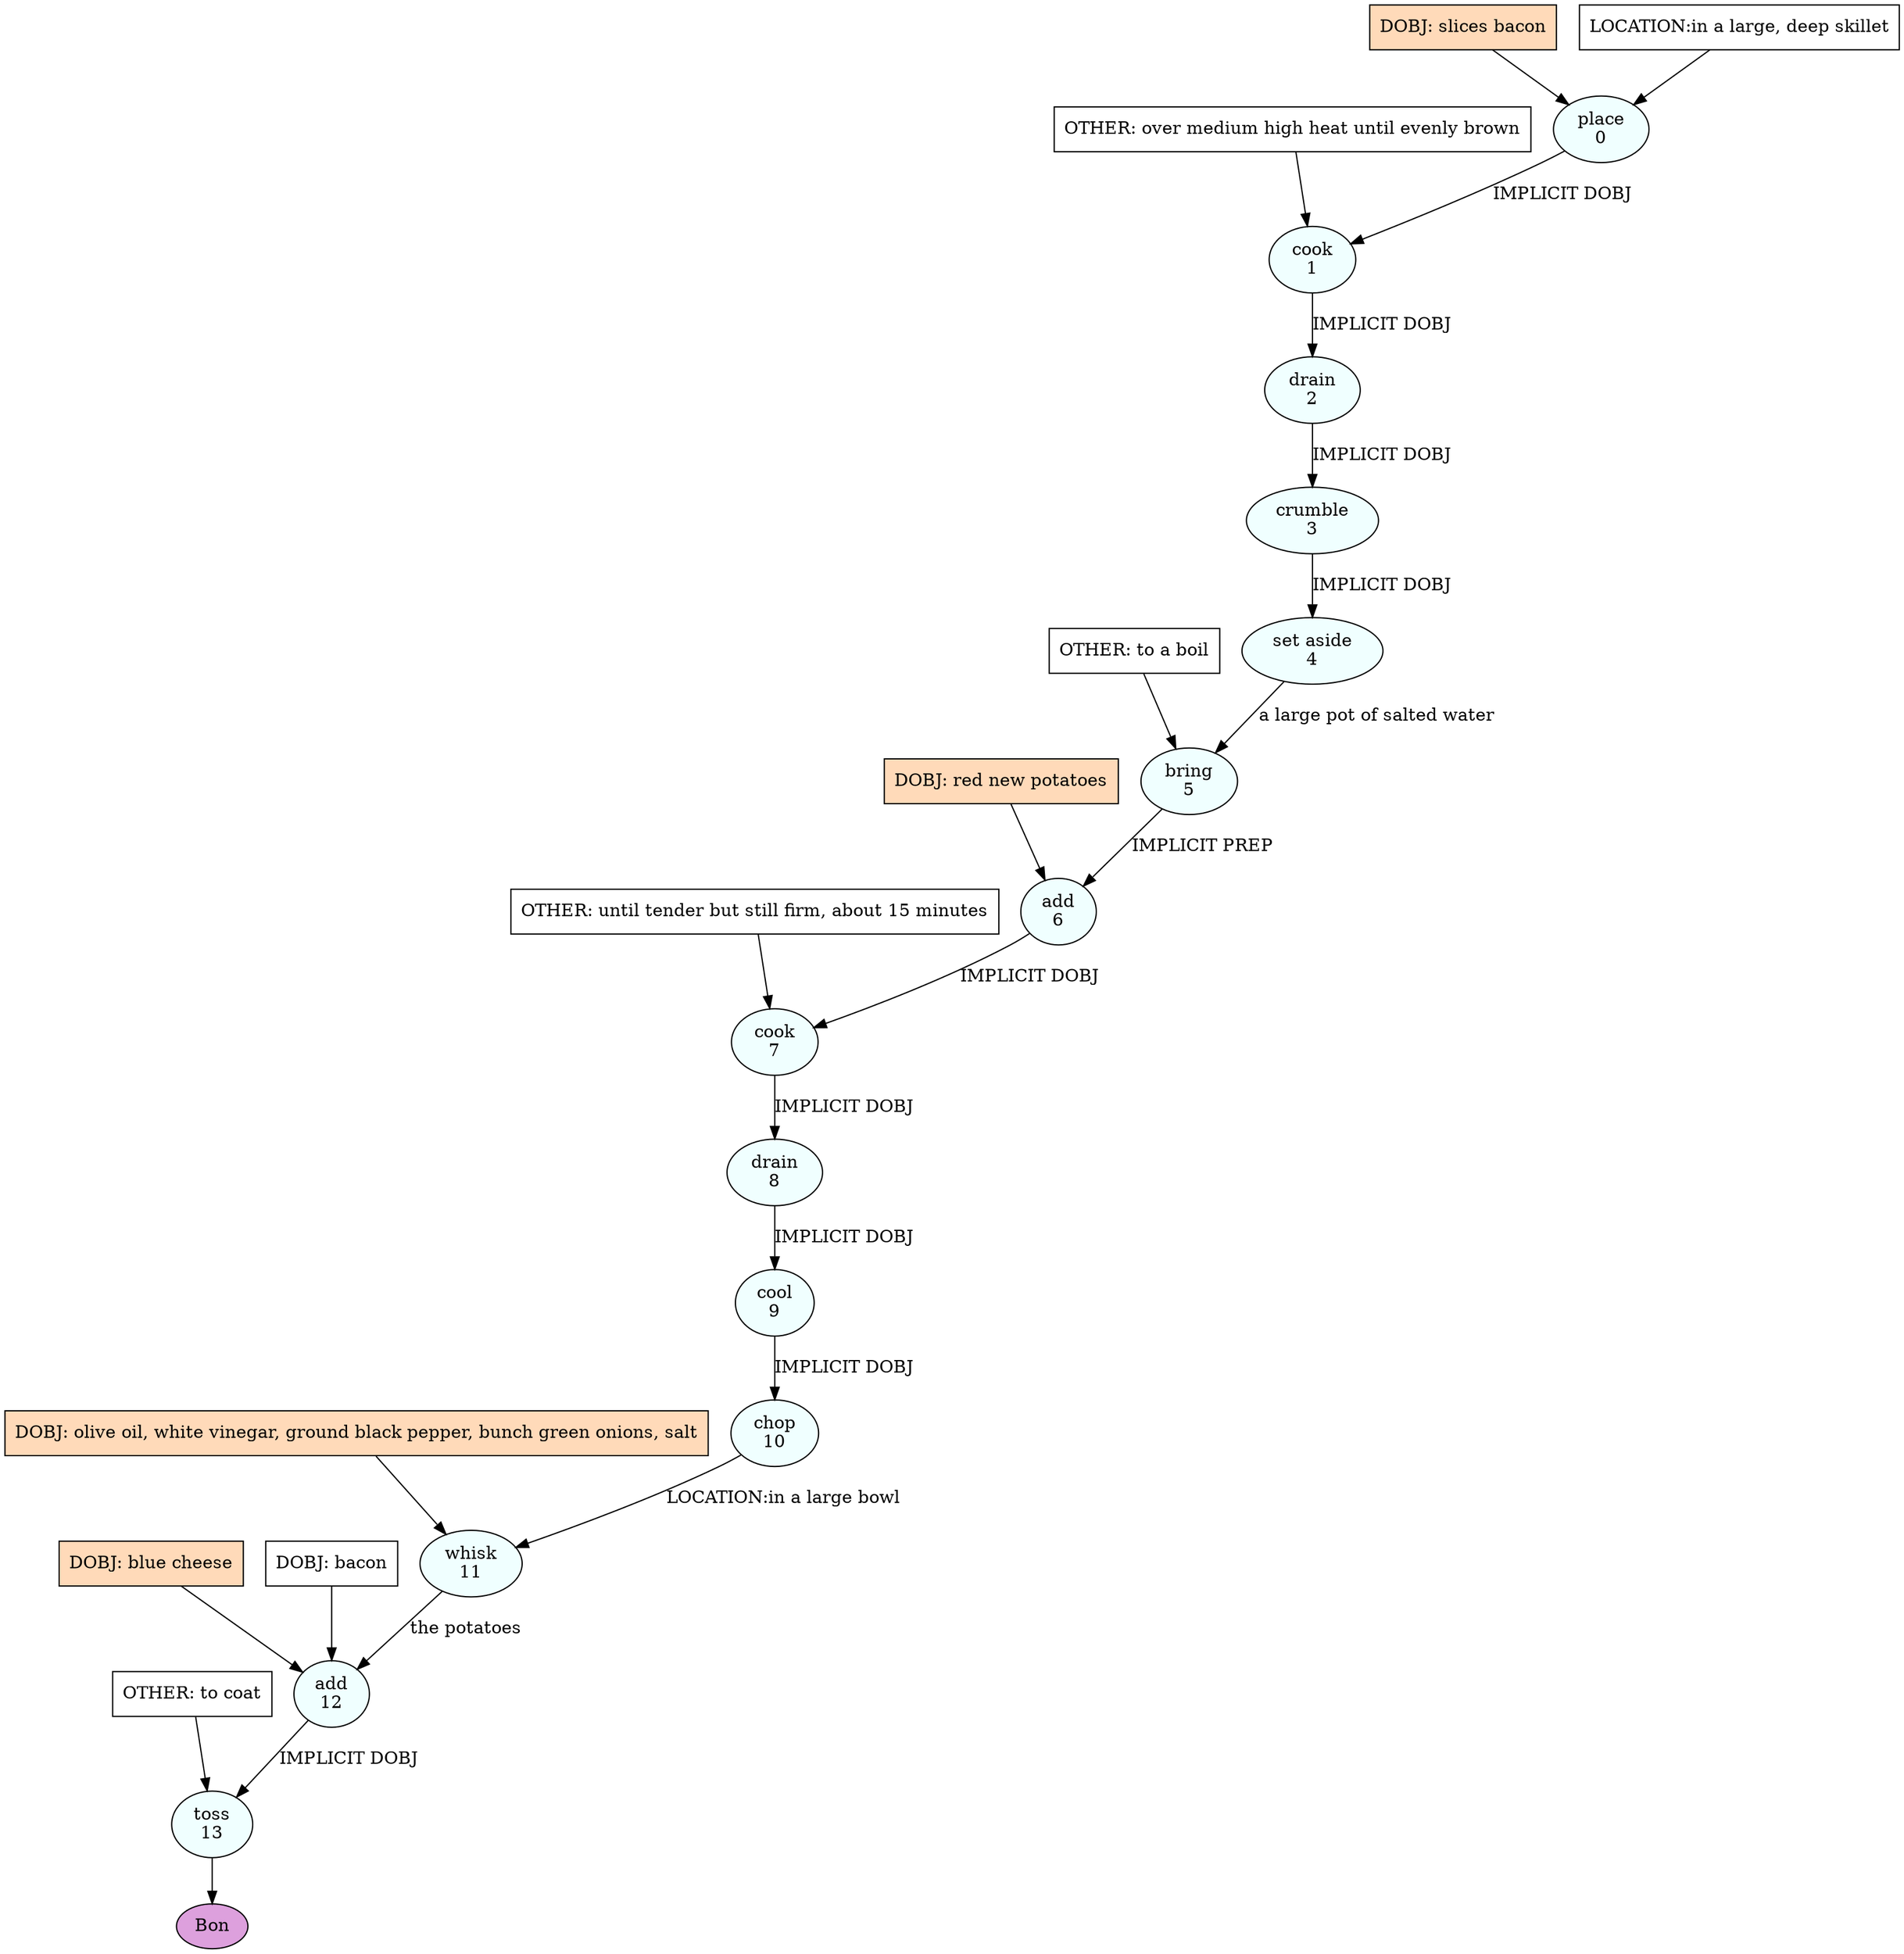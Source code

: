 digraph recipe {
E0[label="place
0", shape=oval, style=filled, fillcolor=azure]
E1[label="cook
1", shape=oval, style=filled, fillcolor=azure]
E2[label="drain
2", shape=oval, style=filled, fillcolor=azure]
E3[label="crumble
3", shape=oval, style=filled, fillcolor=azure]
E4[label="set aside
4", shape=oval, style=filled, fillcolor=azure]
E5[label="bring
5", shape=oval, style=filled, fillcolor=azure]
E6[label="add
6", shape=oval, style=filled, fillcolor=azure]
E7[label="cook
7", shape=oval, style=filled, fillcolor=azure]
E8[label="drain
8", shape=oval, style=filled, fillcolor=azure]
E9[label="cool
9", shape=oval, style=filled, fillcolor=azure]
E10[label="chop
10", shape=oval, style=filled, fillcolor=azure]
E11[label="whisk
11", shape=oval, style=filled, fillcolor=azure]
E12[label="add
12", shape=oval, style=filled, fillcolor=azure]
E13[label="toss
13", shape=oval, style=filled, fillcolor=azure]
D0[label="DOBJ: slices bacon", shape=box, style=filled, fillcolor=peachpuff]
D0 -> E0
P0_0[label="LOCATION:in a large, deep skillet", shape=box, style=filled, fillcolor=white]
P0_0 -> E0
E0 -> E1 [label="IMPLICIT DOBJ"]
O1_0_0[label="OTHER: over medium high heat until evenly brown", shape=box, style=filled, fillcolor=white]
O1_0_0 -> E1
E1 -> E2 [label="IMPLICIT DOBJ"]
E2 -> E3 [label="IMPLICIT DOBJ"]
E3 -> E4 [label="IMPLICIT DOBJ"]
E4 -> E5 [label="a large pot of salted water"]
O5_0_0[label="OTHER: to a boil", shape=box, style=filled, fillcolor=white]
O5_0_0 -> E5
D6_ing[label="DOBJ: red new potatoes", shape=box, style=filled, fillcolor=peachpuff]
D6_ing -> E6
E5 -> E6 [label="IMPLICIT PREP"]
E6 -> E7 [label="IMPLICIT DOBJ"]
O7_0_0[label="OTHER: until tender but still firm, about 15 minutes", shape=box, style=filled, fillcolor=white]
O7_0_0 -> E7
E7 -> E8 [label="IMPLICIT DOBJ"]
E8 -> E9 [label="IMPLICIT DOBJ"]
E9 -> E10 [label="IMPLICIT DOBJ"]
D11_ing[label="DOBJ: olive oil, white vinegar, ground black pepper, bunch green onions, salt", shape=box, style=filled, fillcolor=peachpuff]
D11_ing -> E11
E10 -> E11 [label="LOCATION:in a large bowl"]
D12_ing[label="DOBJ: blue cheese", shape=box, style=filled, fillcolor=peachpuff]
D12_ing -> E12
E11 -> E12 [label="the potatoes"]
D12_1[label="DOBJ: bacon", shape=box, style=filled, fillcolor=white]
D12_1 -> E12
E12 -> E13 [label="IMPLICIT DOBJ"]
O13_0_0[label="OTHER: to coat", shape=box, style=filled, fillcolor=white]
O13_0_0 -> E13
EOR[label="Bon", shape=oval, style=filled, fillcolor=plum]
E13 -> EOR
}

